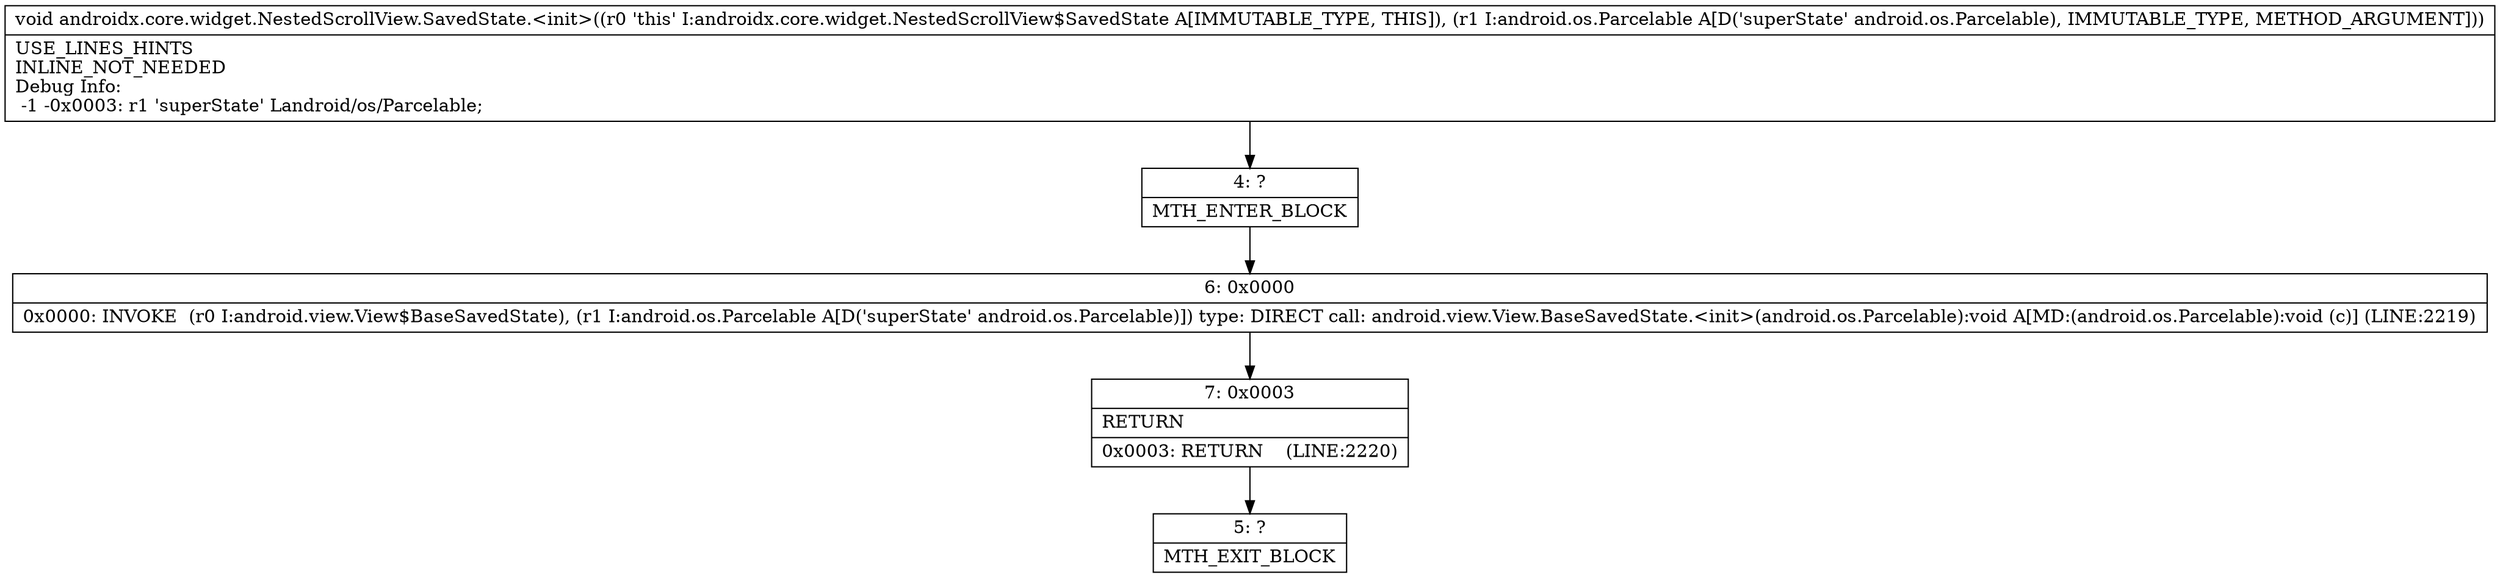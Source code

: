 digraph "CFG forandroidx.core.widget.NestedScrollView.SavedState.\<init\>(Landroid\/os\/Parcelable;)V" {
Node_4 [shape=record,label="{4\:\ ?|MTH_ENTER_BLOCK\l}"];
Node_6 [shape=record,label="{6\:\ 0x0000|0x0000: INVOKE  (r0 I:android.view.View$BaseSavedState), (r1 I:android.os.Parcelable A[D('superState' android.os.Parcelable)]) type: DIRECT call: android.view.View.BaseSavedState.\<init\>(android.os.Parcelable):void A[MD:(android.os.Parcelable):void (c)] (LINE:2219)\l}"];
Node_7 [shape=record,label="{7\:\ 0x0003|RETURN\l|0x0003: RETURN    (LINE:2220)\l}"];
Node_5 [shape=record,label="{5\:\ ?|MTH_EXIT_BLOCK\l}"];
MethodNode[shape=record,label="{void androidx.core.widget.NestedScrollView.SavedState.\<init\>((r0 'this' I:androidx.core.widget.NestedScrollView$SavedState A[IMMUTABLE_TYPE, THIS]), (r1 I:android.os.Parcelable A[D('superState' android.os.Parcelable), IMMUTABLE_TYPE, METHOD_ARGUMENT]))  | USE_LINES_HINTS\lINLINE_NOT_NEEDED\lDebug Info:\l  \-1 \-0x0003: r1 'superState' Landroid\/os\/Parcelable;\l}"];
MethodNode -> Node_4;Node_4 -> Node_6;
Node_6 -> Node_7;
Node_7 -> Node_5;
}

